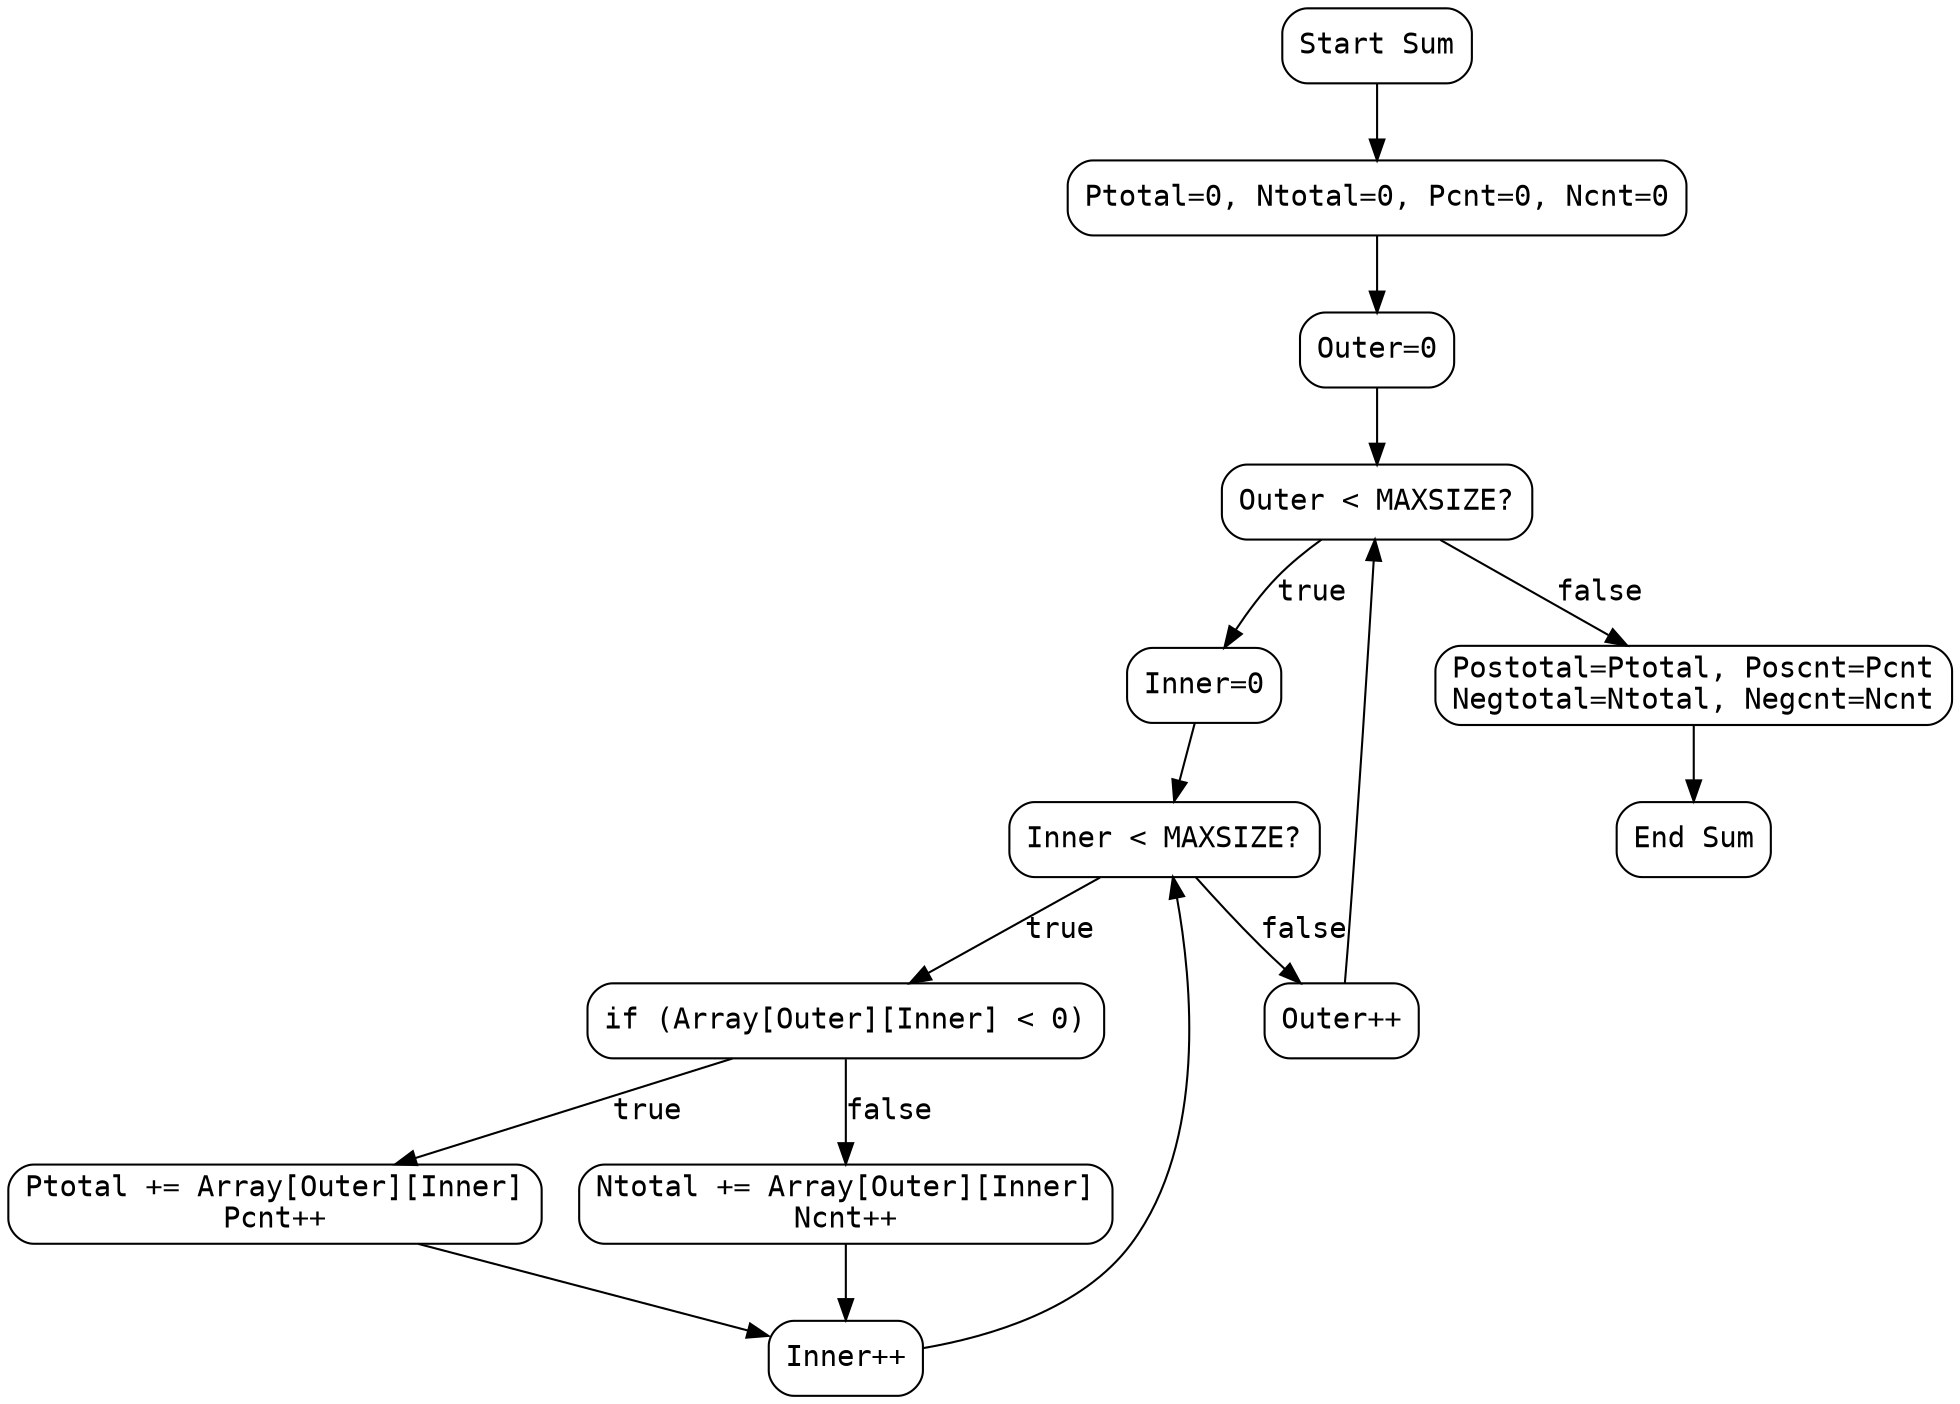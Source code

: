 digraph Sum_CFG {
    node [shape=box, style=rounded, fontname="Courier"];
    edge [fontname="Courier"];

    // Nos do CFG
    Start [label="Start Sum"];
    InitVars [label="Ptotal=0, Ntotal=0, Pcnt=0, Ncnt=0"];
    OuterLoopInit [label="Outer=0"];
    OuterLoopCond [label="Outer < MAXSIZE?"];
    InnerLoopInit [label="Inner=0"];
    InnerLoopCond [label="Inner < MAXSIZE?"];
    CheckValue [label="if (Array[Outer][Inner] < 0)"];
    UpdatePos [label="Ptotal += Array[Outer][Inner]\nPcnt++"];
    UpdateNeg [label="Ntotal += Array[Outer][Inner]\nNcnt++"];
    InnerIncr [label="Inner++"];
    OuterIncr [label="Outer++"];
    AssignGlobals [label="Postotal=Ptotal, Poscnt=Pcnt\nNegtotal=Ntotal, Negcnt=Ncnt"];
    End [label="End Sum"];

    // Arestas do CFG
    Start -> InitVars;
    InitVars -> OuterLoopInit;
    OuterLoopInit -> OuterLoopCond;
    OuterLoopCond -> InnerLoopInit [label="true"];
    OuterLoopCond -> AssignGlobals [label="false"];
    InnerLoopInit -> InnerLoopCond;
    InnerLoopCond -> CheckValue [label="true"];
    InnerLoopCond -> OuterIncr [label="false"];
    CheckValue -> UpdatePos [label="true"];
    CheckValue -> UpdateNeg [label="false"];
    UpdatePos -> InnerIncr;
    UpdateNeg -> InnerIncr;
    InnerIncr -> InnerLoopCond;
    OuterIncr -> OuterLoopCond;
    AssignGlobals -> End;
}